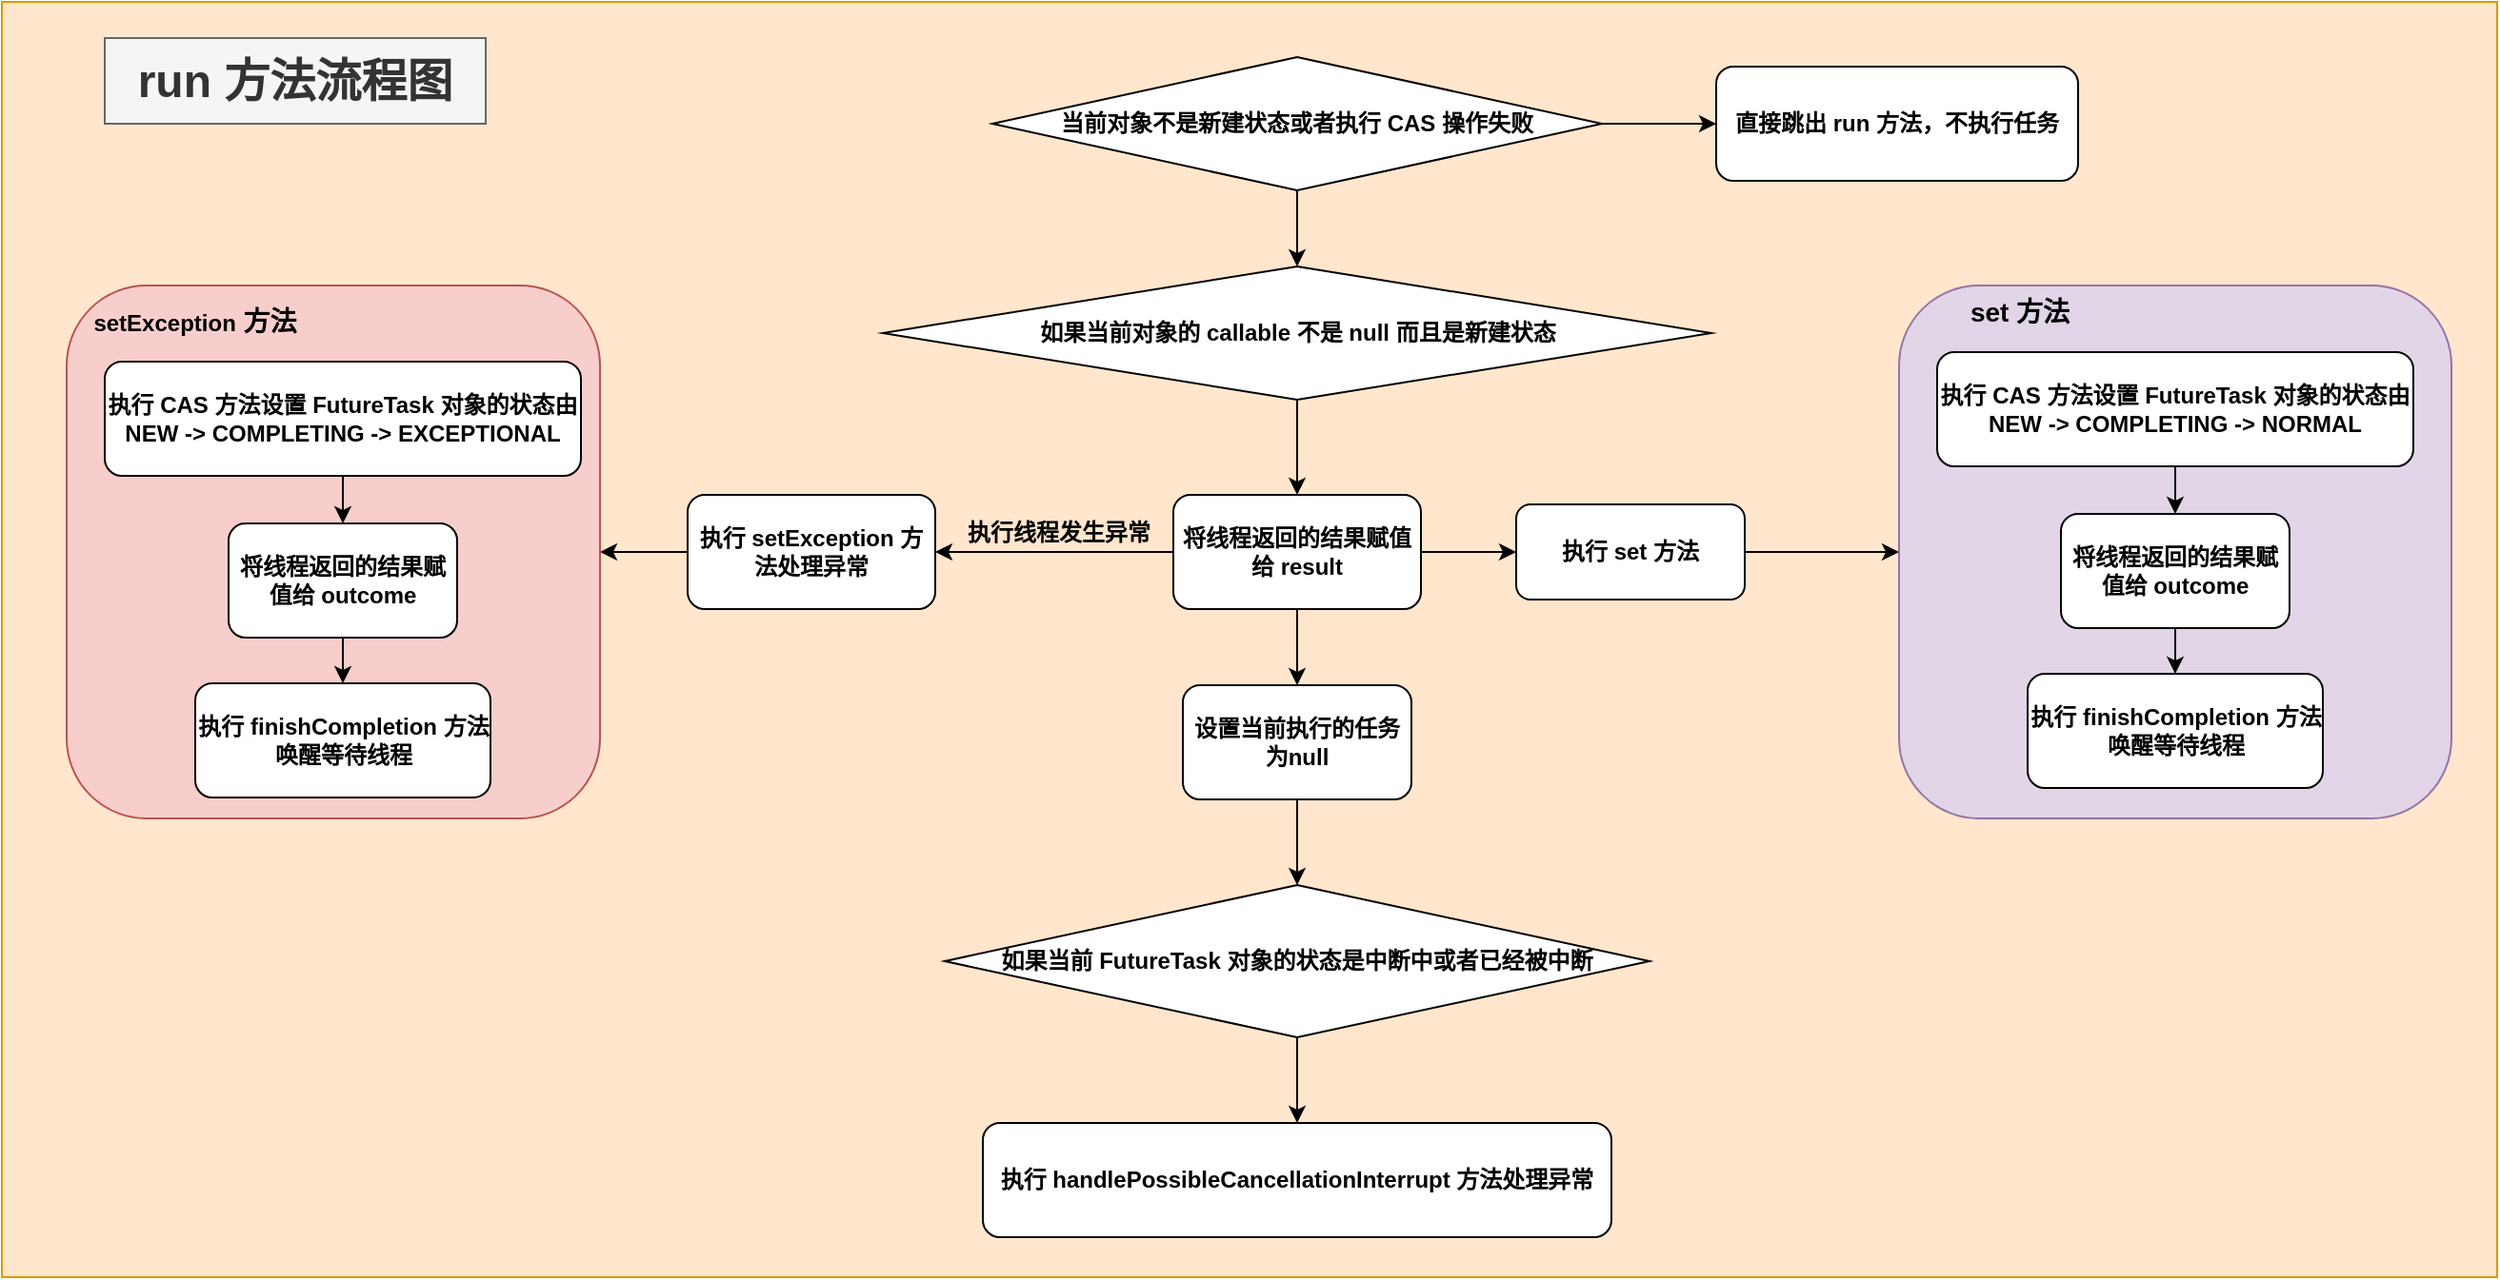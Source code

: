 <mxfile version="12.1.0" type="device" pages="1"><diagram id="QwtcNGD6fSPELkMhmHjP" name="第 1 页"><mxGraphModel dx="2378" dy="1151" grid="1" gridSize="10" guides="1" tooltips="1" connect="1" arrows="1" fold="1" page="1" pageScale="1" pageWidth="827" pageHeight="1169" math="0" shadow="0"><root><mxCell id="0"/><mxCell id="1" parent="0"/><mxCell id="60xZUOtdi3VTj0pi6WBL-46" value="" style="rounded=0;whiteSpace=wrap;html=1;fillColor=#ffe6cc;strokeColor=#d79b00;" vertex="1" parent="1"><mxGeometry x="-400" y="121" width="1310" height="670" as="geometry"/></mxCell><mxCell id="60xZUOtdi3VTj0pi6WBL-8" value="" style="rounded=1;whiteSpace=wrap;html=1;fontStyle=1;fillColor=#e1d5e7;strokeColor=#9673a6;" vertex="1" parent="1"><mxGeometry x="596" y="270" width="290" height="280" as="geometry"/></mxCell><mxCell id="60xZUOtdi3VTj0pi6WBL-2" value="直接跳出 run 方法，不执行任务" style="rounded=1;whiteSpace=wrap;html=1;fontStyle=1" vertex="1" parent="1"><mxGeometry x="500" y="155" width="190" height="60" as="geometry"/></mxCell><mxCell id="60xZUOtdi3VTj0pi6WBL-20" style="edgeStyle=orthogonalEdgeStyle;rounded=0;orthogonalLoop=1;jettySize=auto;html=1;exitX=0.5;exitY=1;exitDx=0;exitDy=0;fontStyle=1" edge="1" parent="1" source="60xZUOtdi3VTj0pi6WBL-4" target="60xZUOtdi3VTj0pi6WBL-6"><mxGeometry relative="1" as="geometry"/></mxCell><mxCell id="60xZUOtdi3VTj0pi6WBL-4" value="&lt;span style=&quot;white-space: normal&quot;&gt;如果当前对象的 callable 不是 null 而且是新建状态&lt;/span&gt;" style="rhombus;whiteSpace=wrap;html=1;fontStyle=1" vertex="1" parent="1"><mxGeometry x="62.5" y="260" width="435" height="70" as="geometry"/></mxCell><mxCell id="60xZUOtdi3VTj0pi6WBL-19" style="edgeStyle=orthogonalEdgeStyle;rounded=0;orthogonalLoop=1;jettySize=auto;html=1;exitX=0.5;exitY=1;exitDx=0;exitDy=0;fontStyle=1" edge="1" parent="1" source="60xZUOtdi3VTj0pi6WBL-5" target="60xZUOtdi3VTj0pi6WBL-4"><mxGeometry relative="1" as="geometry"/></mxCell><mxCell id="60xZUOtdi3VTj0pi6WBL-25" style="edgeStyle=orthogonalEdgeStyle;rounded=0;orthogonalLoop=1;jettySize=auto;html=1;exitX=1;exitY=0.5;exitDx=0;exitDy=0;entryX=0;entryY=0.5;entryDx=0;entryDy=0;fontStyle=1" edge="1" parent="1" source="60xZUOtdi3VTj0pi6WBL-5" target="60xZUOtdi3VTj0pi6WBL-2"><mxGeometry relative="1" as="geometry"/></mxCell><mxCell id="60xZUOtdi3VTj0pi6WBL-5" value="&lt;span style=&quot;white-space: normal&quot;&gt;当前对象不是新建状态或者执行 CAS 操作失败&lt;/span&gt;" style="rhombus;whiteSpace=wrap;html=1;fontStyle=1" vertex="1" parent="1"><mxGeometry x="120" y="150" width="320" height="70" as="geometry"/></mxCell><mxCell id="60xZUOtdi3VTj0pi6WBL-17" style="edgeStyle=orthogonalEdgeStyle;rounded=0;orthogonalLoop=1;jettySize=auto;html=1;exitX=0;exitY=0.5;exitDx=0;exitDy=0;fontStyle=1" edge="1" parent="1" source="60xZUOtdi3VTj0pi6WBL-6" target="60xZUOtdi3VTj0pi6WBL-16"><mxGeometry relative="1" as="geometry"/></mxCell><mxCell id="60xZUOtdi3VTj0pi6WBL-21" style="edgeStyle=orthogonalEdgeStyle;rounded=0;orthogonalLoop=1;jettySize=auto;html=1;fontStyle=1" edge="1" parent="1" source="60xZUOtdi3VTj0pi6WBL-6" target="60xZUOtdi3VTj0pi6WBL-13"><mxGeometry relative="1" as="geometry"/></mxCell><mxCell id="60xZUOtdi3VTj0pi6WBL-22" style="edgeStyle=orthogonalEdgeStyle;rounded=0;orthogonalLoop=1;jettySize=auto;html=1;exitX=1;exitY=0.5;exitDx=0;exitDy=0;entryX=0;entryY=0.5;entryDx=0;entryDy=0;fontStyle=1" edge="1" parent="1" source="60xZUOtdi3VTj0pi6WBL-6" target="60xZUOtdi3VTj0pi6WBL-7"><mxGeometry relative="1" as="geometry"/></mxCell><mxCell id="60xZUOtdi3VTj0pi6WBL-6" value="将线程返回的结果赋值给 result" style="rounded=1;whiteSpace=wrap;html=1;fontStyle=1" vertex="1" parent="1"><mxGeometry x="215" y="380" width="130" height="60" as="geometry"/></mxCell><mxCell id="60xZUOtdi3VTj0pi6WBL-31" style="edgeStyle=orthogonalEdgeStyle;rounded=0;orthogonalLoop=1;jettySize=auto;html=1;exitX=1;exitY=0.5;exitDx=0;exitDy=0;fontStyle=1" edge="1" parent="1" source="60xZUOtdi3VTj0pi6WBL-7" target="60xZUOtdi3VTj0pi6WBL-8"><mxGeometry relative="1" as="geometry"/></mxCell><mxCell id="60xZUOtdi3VTj0pi6WBL-7" value="执行 set 方法" style="rounded=1;whiteSpace=wrap;html=1;fontStyle=1" vertex="1" parent="1"><mxGeometry x="395" y="385" width="120" height="50" as="geometry"/></mxCell><mxCell id="60xZUOtdi3VTj0pi6WBL-28" style="edgeStyle=orthogonalEdgeStyle;rounded=0;orthogonalLoop=1;jettySize=auto;html=1;exitX=0.5;exitY=1;exitDx=0;exitDy=0;fontStyle=1" edge="1" parent="1" source="60xZUOtdi3VTj0pi6WBL-9" target="60xZUOtdi3VTj0pi6WBL-10"><mxGeometry relative="1" as="geometry"/></mxCell><mxCell id="60xZUOtdi3VTj0pi6WBL-9" value="执行 CAS 方法设置 FutureTask 对象的状态由 NEW -&amp;gt; COMPLETING -&amp;gt; NORMAL" style="rounded=1;whiteSpace=wrap;html=1;fontStyle=1" vertex="1" parent="1"><mxGeometry x="616" y="305" width="250" height="60" as="geometry"/></mxCell><mxCell id="60xZUOtdi3VTj0pi6WBL-29" style="edgeStyle=orthogonalEdgeStyle;rounded=0;orthogonalLoop=1;jettySize=auto;html=1;exitX=0.5;exitY=1;exitDx=0;exitDy=0;fontStyle=1" edge="1" parent="1" source="60xZUOtdi3VTj0pi6WBL-10" target="60xZUOtdi3VTj0pi6WBL-11"><mxGeometry relative="1" as="geometry"/></mxCell><mxCell id="60xZUOtdi3VTj0pi6WBL-10" value="&lt;span style=&quot;white-space: normal&quot;&gt;将线程返回的结果赋值给 outcome&lt;/span&gt;" style="rounded=1;whiteSpace=wrap;html=1;fontStyle=1" vertex="1" parent="1"><mxGeometry x="681" y="390" width="120" height="60" as="geometry"/></mxCell><mxCell id="60xZUOtdi3VTj0pi6WBL-11" value="执行&amp;nbsp;finishCompletion 方法唤醒等待线程" style="rounded=1;whiteSpace=wrap;html=1;fontStyle=1" vertex="1" parent="1"><mxGeometry x="663.5" y="474" width="155" height="60" as="geometry"/></mxCell><mxCell id="60xZUOtdi3VTj0pi6WBL-12" value="&lt;font style=&quot;font-size: 14px&quot;&gt;set 方法&lt;/font&gt;" style="text;html=1;strokeColor=none;fillColor=none;align=center;verticalAlign=middle;whiteSpace=wrap;rounded=0;fontStyle=1" vertex="1" parent="1"><mxGeometry x="592" y="274" width="135" height="20" as="geometry"/></mxCell><mxCell id="60xZUOtdi3VTj0pi6WBL-23" style="edgeStyle=orthogonalEdgeStyle;rounded=0;orthogonalLoop=1;jettySize=auto;html=1;exitX=0.5;exitY=1;exitDx=0;exitDy=0;fontStyle=1" edge="1" parent="1" source="60xZUOtdi3VTj0pi6WBL-13" target="60xZUOtdi3VTj0pi6WBL-14"><mxGeometry relative="1" as="geometry"/></mxCell><mxCell id="60xZUOtdi3VTj0pi6WBL-13" value="设置当前执行的任务为null" style="rounded=1;whiteSpace=wrap;html=1;fontStyle=1" vertex="1" parent="1"><mxGeometry x="220" y="480" width="120" height="60" as="geometry"/></mxCell><mxCell id="60xZUOtdi3VTj0pi6WBL-24" style="edgeStyle=orthogonalEdgeStyle;rounded=0;orthogonalLoop=1;jettySize=auto;html=1;exitX=0.5;exitY=1;exitDx=0;exitDy=0;fontStyle=1" edge="1" parent="1" source="60xZUOtdi3VTj0pi6WBL-14" target="60xZUOtdi3VTj0pi6WBL-15"><mxGeometry relative="1" as="geometry"/></mxCell><mxCell id="60xZUOtdi3VTj0pi6WBL-14" value="如果当前 FutureTask 对象的状态是中断中或者已经被中断" style="rhombus;whiteSpace=wrap;html=1;fontStyle=1" vertex="1" parent="1"><mxGeometry x="95" y="585" width="370" height="80" as="geometry"/></mxCell><mxCell id="60xZUOtdi3VTj0pi6WBL-15" value="执行&amp;nbsp;handlePossibleCancellationInterrupt 方法处理异常" style="rounded=1;whiteSpace=wrap;html=1;fontStyle=1" vertex="1" parent="1"><mxGeometry x="115" y="710" width="330" height="60" as="geometry"/></mxCell><mxCell id="60xZUOtdi3VTj0pi6WBL-45" style="edgeStyle=orthogonalEdgeStyle;rounded=0;orthogonalLoop=1;jettySize=auto;html=1;exitX=0;exitY=0.5;exitDx=0;exitDy=0;entryX=1;entryY=0.5;entryDx=0;entryDy=0;" edge="1" parent="1" source="60xZUOtdi3VTj0pi6WBL-16" target="60xZUOtdi3VTj0pi6WBL-34"><mxGeometry relative="1" as="geometry"/></mxCell><mxCell id="60xZUOtdi3VTj0pi6WBL-16" value="执行 setException 方法处理异常" style="rounded=1;whiteSpace=wrap;html=1;fontStyle=1" vertex="1" parent="1"><mxGeometry x="-40" y="380" width="130" height="60" as="geometry"/></mxCell><mxCell id="60xZUOtdi3VTj0pi6WBL-18" value="执行线程发生异常" style="text;html=1;strokeColor=none;fillColor=none;align=center;verticalAlign=middle;whiteSpace=wrap;rounded=0;fontStyle=1" vertex="1" parent="1"><mxGeometry x="90" y="390" width="130" height="20" as="geometry"/></mxCell><mxCell id="60xZUOtdi3VTj0pi6WBL-32" value="&lt;font style=&quot;font-size: 24px&quot;&gt;run 方法流程图&lt;/font&gt;" style="text;html=1;strokeColor=#666666;fillColor=#f5f5f5;align=center;verticalAlign=middle;whiteSpace=wrap;rounded=0;fontStyle=1;fontColor=#333333;" vertex="1" parent="1"><mxGeometry x="-346" y="140" width="200" height="45" as="geometry"/></mxCell><mxCell id="60xZUOtdi3VTj0pi6WBL-34" value="" style="rounded=1;whiteSpace=wrap;html=1;fontStyle=1;fillColor=#f8cecc;strokeColor=#b85450;" vertex="1" parent="1"><mxGeometry x="-366" y="270" width="280" height="280" as="geometry"/></mxCell><mxCell id="60xZUOtdi3VTj0pi6WBL-35" style="edgeStyle=orthogonalEdgeStyle;rounded=0;orthogonalLoop=1;jettySize=auto;html=1;exitX=0.5;exitY=1;exitDx=0;exitDy=0;fontStyle=1" edge="1" parent="1" source="60xZUOtdi3VTj0pi6WBL-36" target="60xZUOtdi3VTj0pi6WBL-38"><mxGeometry relative="1" as="geometry"/></mxCell><mxCell id="60xZUOtdi3VTj0pi6WBL-36" value="执行 CAS 方法设置 FutureTask 对象的状态由 NEW -&amp;gt; COMPLETING -&amp;gt; EXCEPTIONAL" style="rounded=1;whiteSpace=wrap;html=1;fontStyle=1" vertex="1" parent="1"><mxGeometry x="-346" y="310" width="250" height="60" as="geometry"/></mxCell><mxCell id="60xZUOtdi3VTj0pi6WBL-37" style="edgeStyle=orthogonalEdgeStyle;rounded=0;orthogonalLoop=1;jettySize=auto;html=1;exitX=0.5;exitY=1;exitDx=0;exitDy=0;fontStyle=1" edge="1" parent="1" source="60xZUOtdi3VTj0pi6WBL-38" target="60xZUOtdi3VTj0pi6WBL-39"><mxGeometry relative="1" as="geometry"/></mxCell><mxCell id="60xZUOtdi3VTj0pi6WBL-38" value="&lt;span style=&quot;white-space: normal&quot;&gt;将线程返回的结果赋值给 outcome&lt;/span&gt;" style="rounded=1;whiteSpace=wrap;html=1;fontStyle=1" vertex="1" parent="1"><mxGeometry x="-281" y="395" width="120" height="60" as="geometry"/></mxCell><mxCell id="60xZUOtdi3VTj0pi6WBL-39" value="执行&amp;nbsp;finishCompletion 方法唤醒等待线程" style="rounded=1;whiteSpace=wrap;html=1;fontStyle=1" vertex="1" parent="1"><mxGeometry x="-298.5" y="479" width="155" height="60" as="geometry"/></mxCell><mxCell id="60xZUOtdi3VTj0pi6WBL-40" value="&lt;font style=&quot;font-size: 14px&quot;&gt;&lt;span style=&quot;font-size: 12px&quot;&gt;setException&lt;/span&gt;&amp;nbsp;方法&lt;/font&gt;" style="text;html=1;strokeColor=none;fillColor=none;align=center;verticalAlign=middle;whiteSpace=wrap;rounded=0;fontStyle=1" vertex="1" parent="1"><mxGeometry x="-366" y="279" width="135" height="20" as="geometry"/></mxCell></root></mxGraphModel></diagram></mxfile>